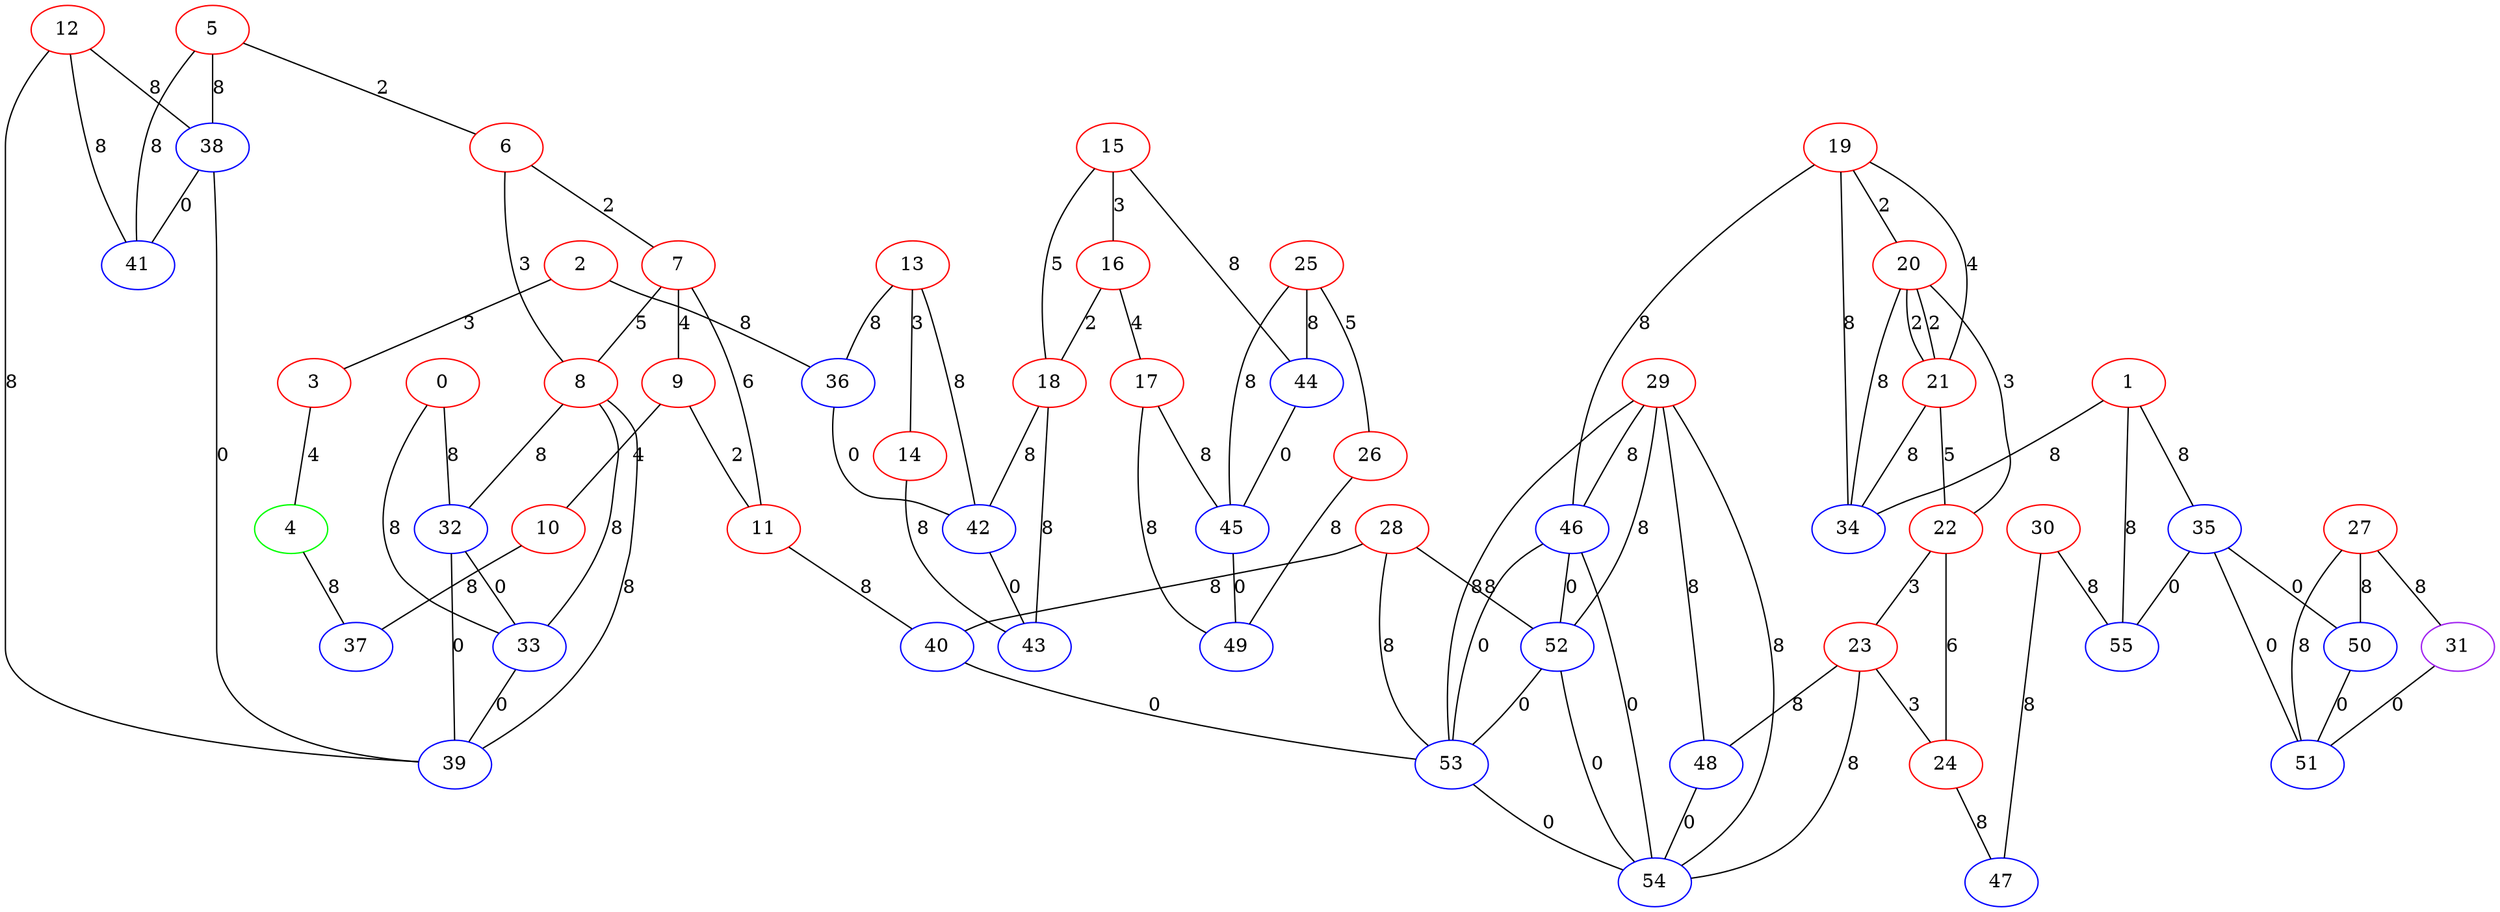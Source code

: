 graph "" {
0 [color=red, weight=1];
1 [color=red, weight=1];
2 [color=red, weight=1];
3 [color=red, weight=1];
4 [color=green, weight=2];
5 [color=red, weight=1];
6 [color=red, weight=1];
7 [color=red, weight=1];
8 [color=red, weight=1];
9 [color=red, weight=1];
10 [color=red, weight=1];
11 [color=red, weight=1];
12 [color=red, weight=1];
13 [color=red, weight=1];
14 [color=red, weight=1];
15 [color=red, weight=1];
16 [color=red, weight=1];
17 [color=red, weight=1];
18 [color=red, weight=1];
19 [color=red, weight=1];
20 [color=red, weight=1];
21 [color=red, weight=1];
22 [color=red, weight=1];
23 [color=red, weight=1];
24 [color=red, weight=1];
25 [color=red, weight=1];
26 [color=red, weight=1];
27 [color=red, weight=1];
28 [color=red, weight=1];
29 [color=red, weight=1];
30 [color=red, weight=1];
31 [color=purple, weight=4];
32 [color=blue, weight=3];
33 [color=blue, weight=3];
34 [color=blue, weight=3];
35 [color=blue, weight=3];
36 [color=blue, weight=3];
37 [color=blue, weight=3];
38 [color=blue, weight=3];
39 [color=blue, weight=3];
40 [color=blue, weight=3];
41 [color=blue, weight=3];
42 [color=blue, weight=3];
43 [color=blue, weight=3];
44 [color=blue, weight=3];
45 [color=blue, weight=3];
46 [color=blue, weight=3];
47 [color=blue, weight=3];
48 [color=blue, weight=3];
49 [color=blue, weight=3];
50 [color=blue, weight=3];
51 [color=blue, weight=3];
52 [color=blue, weight=3];
53 [color=blue, weight=3];
54 [color=blue, weight=3];
55 [color=blue, weight=3];
0 -- 32  [key=0, label=8];
0 -- 33  [key=0, label=8];
1 -- 34  [key=0, label=8];
1 -- 35  [key=0, label=8];
1 -- 55  [key=0, label=8];
2 -- 3  [key=0, label=3];
2 -- 36  [key=0, label=8];
3 -- 4  [key=0, label=4];
4 -- 37  [key=0, label=8];
5 -- 41  [key=0, label=8];
5 -- 38  [key=0, label=8];
5 -- 6  [key=0, label=2];
6 -- 8  [key=0, label=3];
6 -- 7  [key=0, label=2];
7 -- 8  [key=0, label=5];
7 -- 9  [key=0, label=4];
7 -- 11  [key=0, label=6];
8 -- 32  [key=0, label=8];
8 -- 33  [key=0, label=8];
8 -- 39  [key=0, label=8];
9 -- 10  [key=0, label=4];
9 -- 11  [key=0, label=2];
10 -- 37  [key=0, label=8];
11 -- 40  [key=0, label=8];
12 -- 41  [key=0, label=8];
12 -- 38  [key=0, label=8];
12 -- 39  [key=0, label=8];
13 -- 42  [key=0, label=8];
13 -- 36  [key=0, label=8];
13 -- 14  [key=0, label=3];
14 -- 43  [key=0, label=8];
15 -- 16  [key=0, label=3];
15 -- 18  [key=0, label=5];
15 -- 44  [key=0, label=8];
16 -- 17  [key=0, label=4];
16 -- 18  [key=0, label=2];
17 -- 49  [key=0, label=8];
17 -- 45  [key=0, label=8];
18 -- 42  [key=0, label=8];
18 -- 43  [key=0, label=8];
19 -- 34  [key=0, label=8];
19 -- 20  [key=0, label=2];
19 -- 21  [key=0, label=4];
19 -- 46  [key=0, label=8];
20 -- 34  [key=0, label=8];
20 -- 21  [key=0, label=2];
20 -- 21  [key=1, label=2];
20 -- 22  [key=0, label=3];
21 -- 34  [key=0, label=8];
21 -- 22  [key=0, label=5];
22 -- 24  [key=0, label=6];
22 -- 23  [key=0, label=3];
23 -- 24  [key=0, label=3];
23 -- 48  [key=0, label=8];
23 -- 54  [key=0, label=8];
24 -- 47  [key=0, label=8];
25 -- 26  [key=0, label=5];
25 -- 44  [key=0, label=8];
25 -- 45  [key=0, label=8];
26 -- 49  [key=0, label=8];
27 -- 50  [key=0, label=8];
27 -- 51  [key=0, label=8];
27 -- 31  [key=0, label=8];
28 -- 40  [key=0, label=8];
28 -- 52  [key=0, label=8];
28 -- 53  [key=0, label=8];
29 -- 48  [key=0, label=8];
29 -- 54  [key=0, label=8];
29 -- 52  [key=0, label=8];
29 -- 53  [key=0, label=8];
29 -- 46  [key=0, label=8];
30 -- 55  [key=0, label=8];
30 -- 47  [key=0, label=8];
31 -- 51  [key=0, label=0];
32 -- 33  [key=0, label=0];
32 -- 39  [key=0, label=0];
33 -- 39  [key=0, label=0];
35 -- 50  [key=0, label=0];
35 -- 51  [key=0, label=0];
35 -- 55  [key=0, label=0];
36 -- 42  [key=0, label=0];
38 -- 41  [key=0, label=0];
38 -- 39  [key=0, label=0];
40 -- 53  [key=0, label=0];
42 -- 43  [key=0, label=0];
44 -- 45  [key=0, label=0];
45 -- 49  [key=0, label=0];
46 -- 52  [key=0, label=0];
46 -- 53  [key=0, label=0];
46 -- 54  [key=0, label=0];
48 -- 54  [key=0, label=0];
50 -- 51  [key=0, label=0];
52 -- 54  [key=0, label=0];
52 -- 53  [key=0, label=0];
53 -- 54  [key=0, label=0];
}
